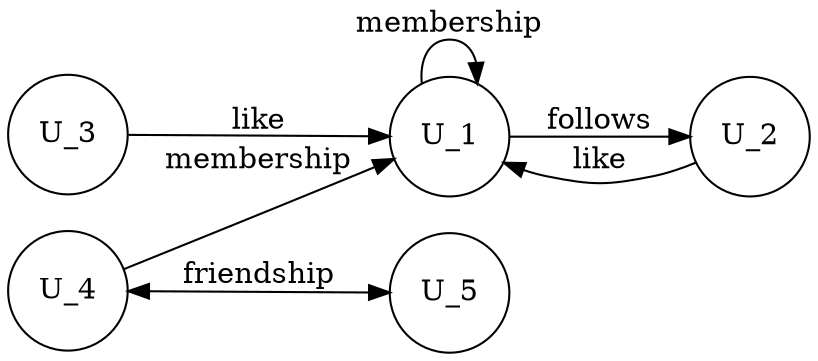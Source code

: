 digraph finite_state_machine {
	rankdir=LR;
	size="8,5"
	node [shape = circle]; 
	U_1 -> U_2 [label = "follows" ];
	U_2 -> U_1 [ label = "like" ];
	U_3 -> U_1 [ label = "like" ];
	U_4 -> U_5 [ dir=both label = "friendship" ];
	U_1 -> U_1 [ label = "membership" ];
	U_4 -> U_1 [ label = "membership" ];
}

